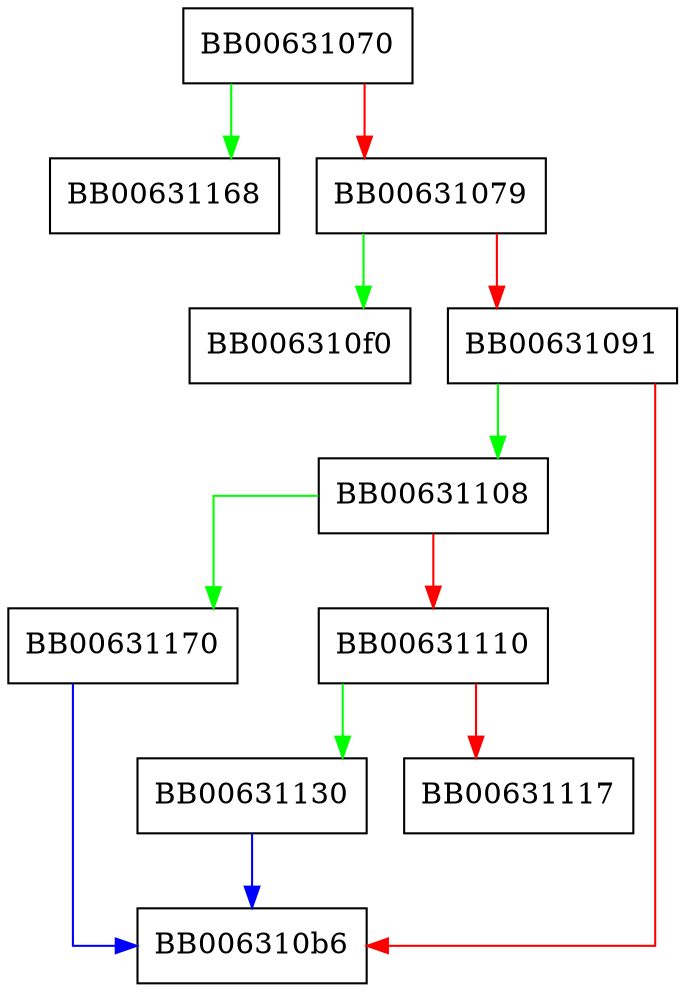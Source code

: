 digraph rsa_pkey_ctrl {
  node [shape="box"];
  graph [splines=ortho];
  BB00631070 -> BB00631168 [color="green"];
  BB00631070 -> BB00631079 [color="red"];
  BB00631079 -> BB006310f0 [color="green"];
  BB00631079 -> BB00631091 [color="red"];
  BB00631091 -> BB00631108 [color="green"];
  BB00631091 -> BB006310b6 [color="red"];
  BB00631108 -> BB00631170 [color="green"];
  BB00631108 -> BB00631110 [color="red"];
  BB00631110 -> BB00631130 [color="green"];
  BB00631110 -> BB00631117 [color="red"];
  BB00631130 -> BB006310b6 [color="blue"];
  BB00631170 -> BB006310b6 [color="blue"];
}